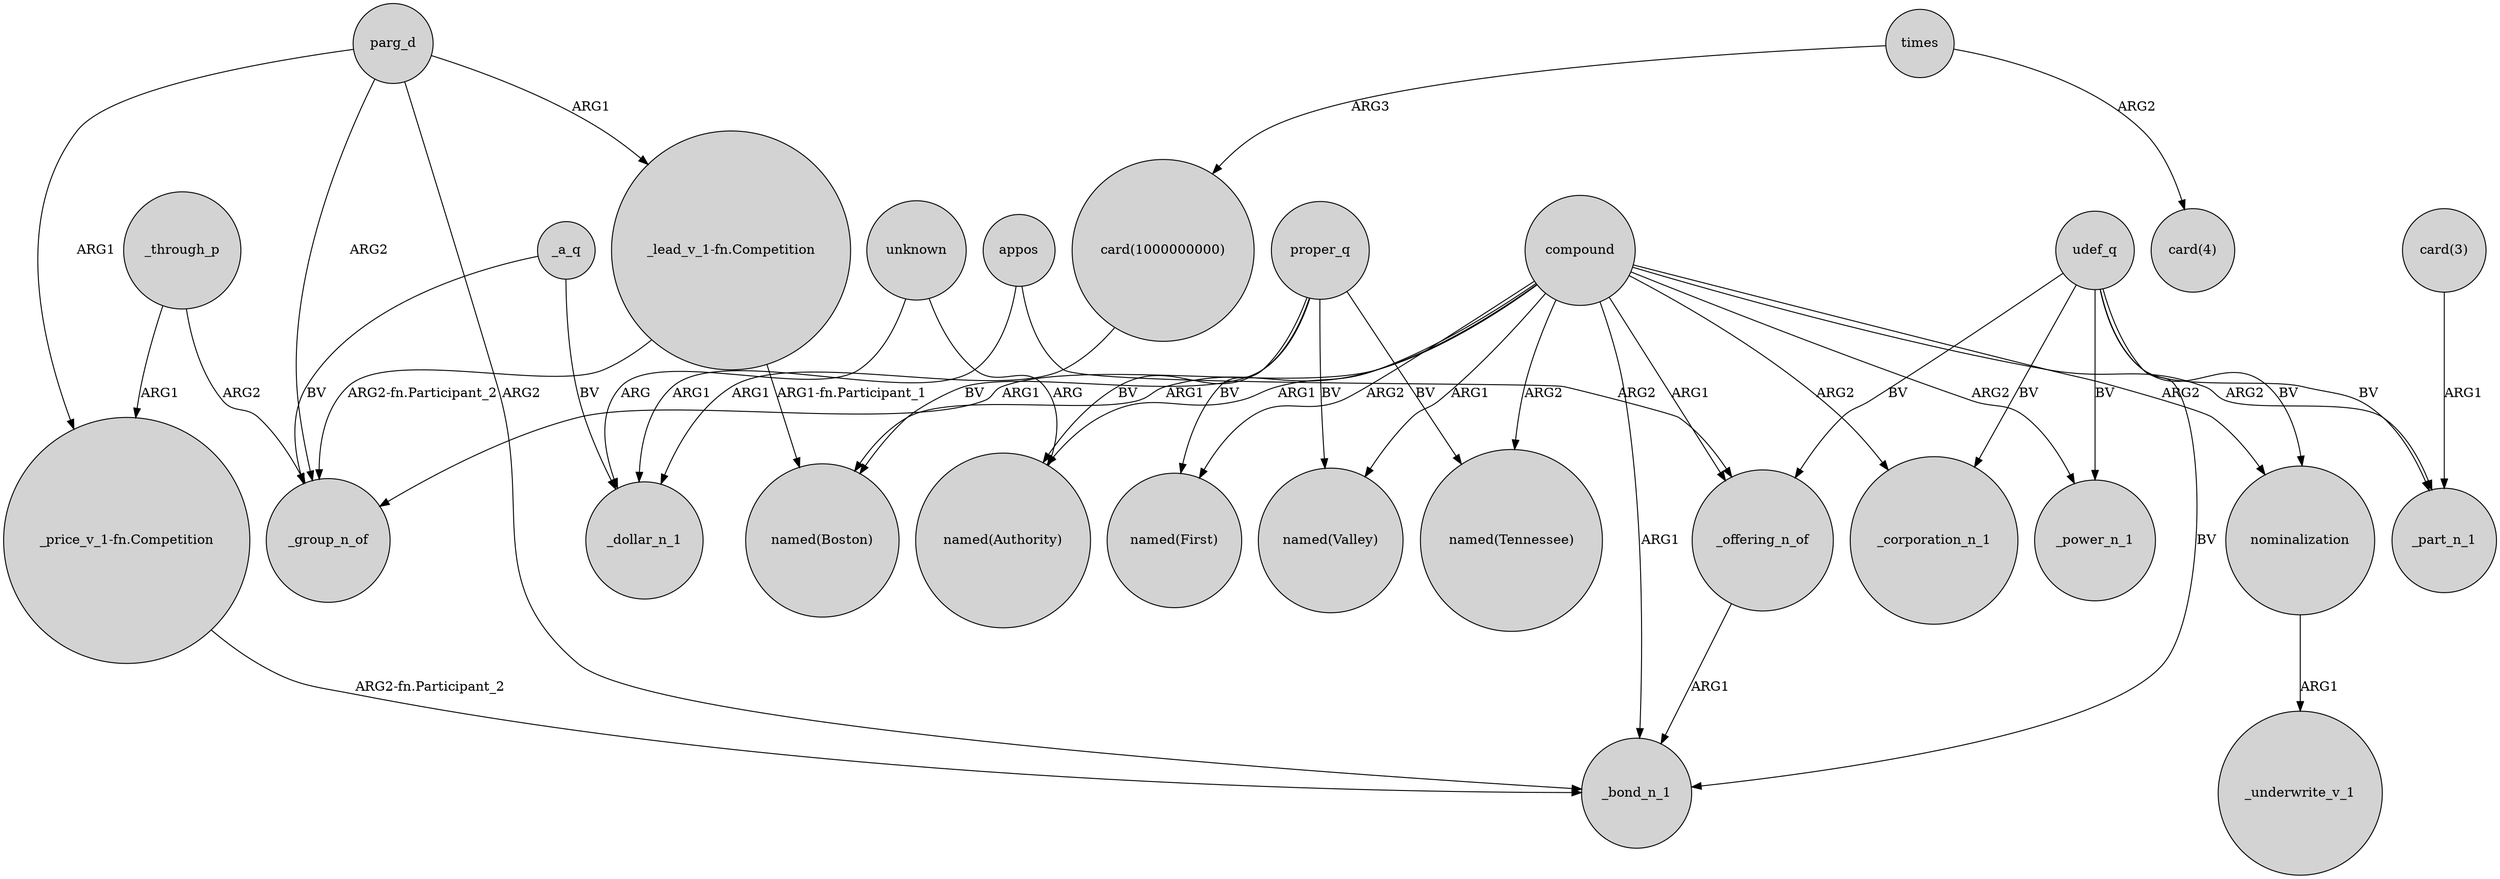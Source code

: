 digraph {
	node [shape=circle style=filled]
	proper_q -> "named(Valley)" [label=BV]
	"_lead_v_1-fn.Competition" -> "named(Boston)" [label="ARG1-fn.Participant_1"]
	"card(1000000000)" -> _dollar_n_1 [label=ARG1]
	proper_q -> "named(Tennessee)" [label=BV]
	parg_d -> _bond_n_1 [label=ARG2]
	_a_q -> _dollar_n_1 [label=BV]
	udef_q -> _bond_n_1 [label=BV]
	parg_d -> "_lead_v_1-fn.Competition" [label=ARG1]
	appos -> _offering_n_of [label=ARG2]
	_offering_n_of -> _bond_n_1 [label=ARG1]
	compound -> _offering_n_of [label=ARG1]
	udef_q -> nominalization [label=BV]
	compound -> _bond_n_1 [label=ARG1]
	proper_q -> "named(First)" [label=BV]
	proper_q -> "named(Boston)" [label=BV]
	"_price_v_1-fn.Competition" -> _bond_n_1 [label="ARG2-fn.Participant_2"]
	nominalization -> _underwrite_v_1 [label=ARG1]
	times -> "card(1000000000)" [label=ARG3]
	parg_d -> _group_n_of [label=ARG2]
	compound -> _group_n_of [label=ARG1]
	compound -> _power_n_1 [label=ARG2]
	compound -> "named(Boston)" [label=ARG1]
	_a_q -> _group_n_of [label=BV]
	compound -> nominalization [label=ARG2]
	compound -> "named(Authority)" [label=ARG1]
	unknown -> _dollar_n_1 [label=ARG]
	compound -> "named(First)" [label=ARG2]
	_through_p -> _group_n_of [label=ARG2]
	times -> "card(4)" [label=ARG2]
	compound -> "named(Valley)" [label=ARG1]
	proper_q -> "named(Authority)" [label=BV]
	_through_p -> "_price_v_1-fn.Competition" [label=ARG1]
	unknown -> "named(Authority)" [label=ARG]
	compound -> _corporation_n_1 [label=ARG2]
	udef_q -> _corporation_n_1 [label=BV]
	"_lead_v_1-fn.Competition" -> _group_n_of [label="ARG2-fn.Participant_2"]
	compound -> "named(Tennessee)" [label=ARG2]
	udef_q -> _part_n_1 [label=BV]
	parg_d -> "_price_v_1-fn.Competition" [label=ARG1]
	"card(3)" -> _part_n_1 [label=ARG1]
	udef_q -> _offering_n_of [label=BV]
	compound -> _part_n_1 [label=ARG2]
	appos -> _dollar_n_1 [label=ARG1]
	udef_q -> _power_n_1 [label=BV]
}
